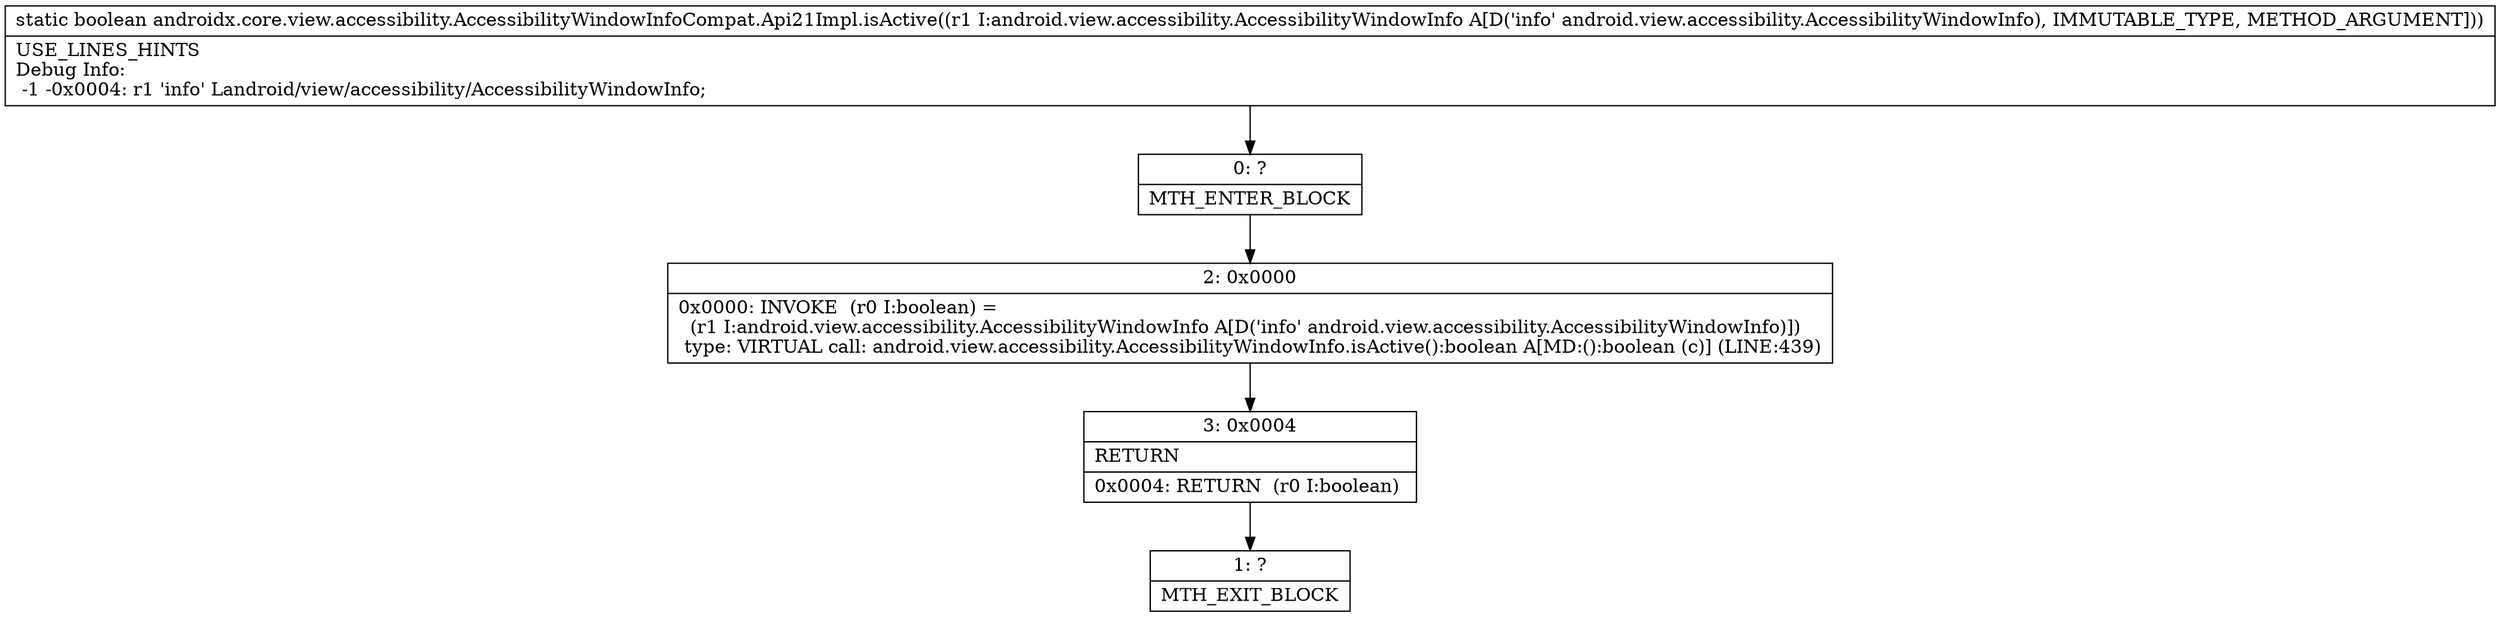 digraph "CFG forandroidx.core.view.accessibility.AccessibilityWindowInfoCompat.Api21Impl.isActive(Landroid\/view\/accessibility\/AccessibilityWindowInfo;)Z" {
Node_0 [shape=record,label="{0\:\ ?|MTH_ENTER_BLOCK\l}"];
Node_2 [shape=record,label="{2\:\ 0x0000|0x0000: INVOKE  (r0 I:boolean) = \l  (r1 I:android.view.accessibility.AccessibilityWindowInfo A[D('info' android.view.accessibility.AccessibilityWindowInfo)])\l type: VIRTUAL call: android.view.accessibility.AccessibilityWindowInfo.isActive():boolean A[MD:():boolean (c)] (LINE:439)\l}"];
Node_3 [shape=record,label="{3\:\ 0x0004|RETURN\l|0x0004: RETURN  (r0 I:boolean) \l}"];
Node_1 [shape=record,label="{1\:\ ?|MTH_EXIT_BLOCK\l}"];
MethodNode[shape=record,label="{static boolean androidx.core.view.accessibility.AccessibilityWindowInfoCompat.Api21Impl.isActive((r1 I:android.view.accessibility.AccessibilityWindowInfo A[D('info' android.view.accessibility.AccessibilityWindowInfo), IMMUTABLE_TYPE, METHOD_ARGUMENT]))  | USE_LINES_HINTS\lDebug Info:\l  \-1 \-0x0004: r1 'info' Landroid\/view\/accessibility\/AccessibilityWindowInfo;\l}"];
MethodNode -> Node_0;Node_0 -> Node_2;
Node_2 -> Node_3;
Node_3 -> Node_1;
}

